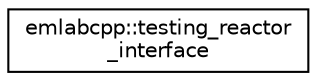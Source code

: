 digraph "Graphical Class Hierarchy"
{
 // LATEX_PDF_SIZE
  edge [fontname="Helvetica",fontsize="10",labelfontname="Helvetica",labelfontsize="10"];
  node [fontname="Helvetica",fontsize="10",shape=record];
  rankdir="LR";
  Node0 [label="emlabcpp::testing_reactor\l_interface",height=0.2,width=0.4,color="black", fillcolor="white", style="filled",URL="$classemlabcpp_1_1testing__reactor__interface.html",tooltip=" "];
}
